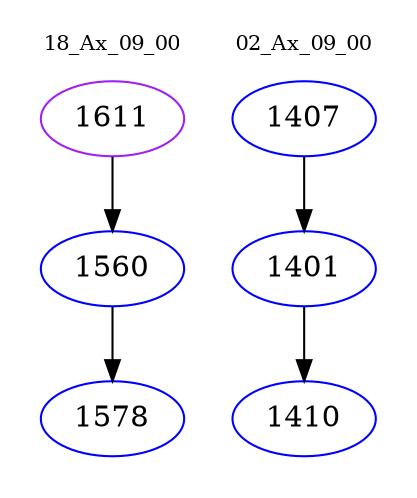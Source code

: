 digraph{
subgraph cluster_0 {
color = white
label = "18_Ax_09_00";
fontsize=10;
T0_1611 [label="1611", color="purple"]
T0_1611 -> T0_1560 [color="black"]
T0_1560 [label="1560", color="blue"]
T0_1560 -> T0_1578 [color="black"]
T0_1578 [label="1578", color="blue"]
}
subgraph cluster_1 {
color = white
label = "02_Ax_09_00";
fontsize=10;
T1_1407 [label="1407", color="blue"]
T1_1407 -> T1_1401 [color="black"]
T1_1401 [label="1401", color="blue"]
T1_1401 -> T1_1410 [color="black"]
T1_1410 [label="1410", color="blue"]
}
}

